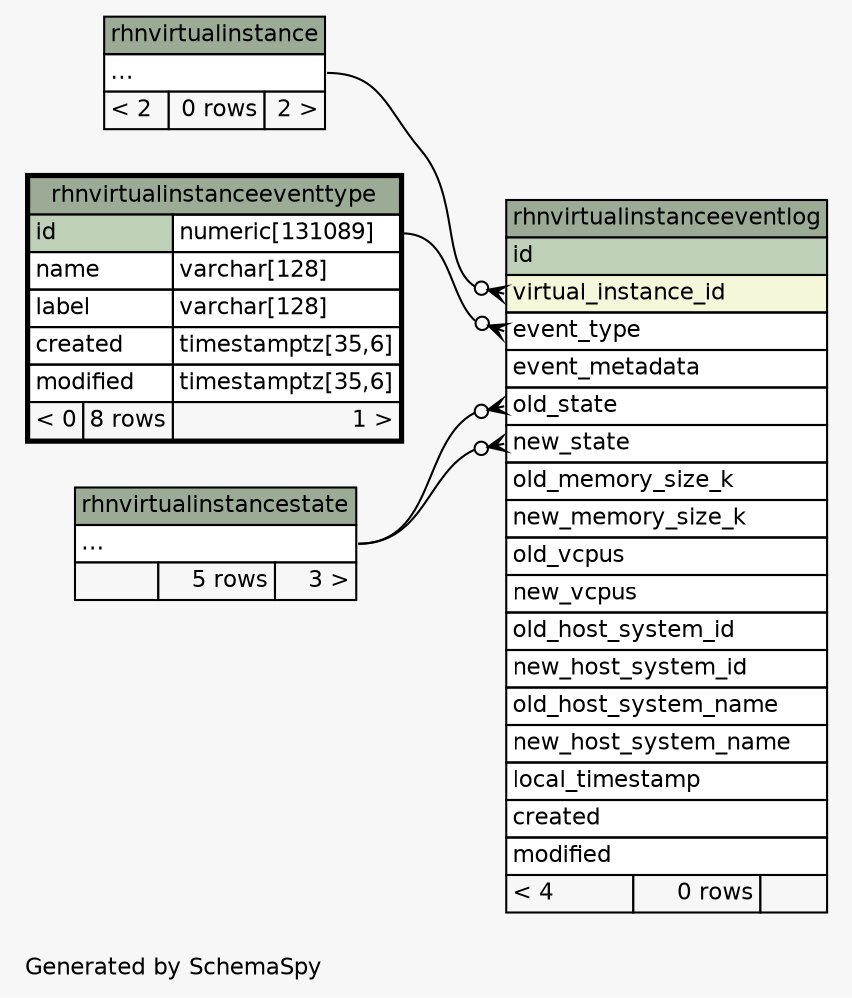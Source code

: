 // dot 2.26.0 on Linux 2.6.32-696.6.3.el6.x86_64
// SchemaSpy rev 590
digraph "twoDegreesRelationshipsDiagram" {
  graph [
    rankdir="RL"
    bgcolor="#f7f7f7"
    label="\nGenerated by SchemaSpy"
    labeljust="l"
    nodesep="0.18"
    ranksep="0.46"
    fontname="Helvetica"
    fontsize="11"
  ];
  node [
    fontname="Helvetica"
    fontsize="11"
    shape="plaintext"
  ];
  edge [
    arrowsize="0.8"
  ];
  "rhnvirtualinstanceeventlog":"event_type":w -> "rhnvirtualinstanceeventtype":"id.type":e [arrowhead=none dir=back arrowtail=crowodot];
  "rhnvirtualinstanceeventlog":"new_state":w -> "rhnvirtualinstancestate":"elipses":e [arrowhead=none dir=back arrowtail=crowodot];
  "rhnvirtualinstanceeventlog":"old_state":w -> "rhnvirtualinstancestate":"elipses":e [arrowhead=none dir=back arrowtail=crowodot];
  "rhnvirtualinstanceeventlog":"virtual_instance_id":w -> "rhnvirtualinstance":"elipses":e [arrowhead=none dir=back arrowtail=crowodot];
  "rhnvirtualinstance" [
    label=<
    <TABLE BORDER="0" CELLBORDER="1" CELLSPACING="0" BGCOLOR="#ffffff">
      <TR><TD COLSPAN="3" BGCOLOR="#9bab96" ALIGN="CENTER">rhnvirtualinstance</TD></TR>
      <TR><TD PORT="elipses" COLSPAN="3" ALIGN="LEFT">...</TD></TR>
      <TR><TD ALIGN="LEFT" BGCOLOR="#f7f7f7">&lt; 2</TD><TD ALIGN="RIGHT" BGCOLOR="#f7f7f7">0 rows</TD><TD ALIGN="RIGHT" BGCOLOR="#f7f7f7">2 &gt;</TD></TR>
    </TABLE>>
    URL="rhnvirtualinstance.html"
    tooltip="rhnvirtualinstance"
  ];
  "rhnvirtualinstanceeventlog" [
    label=<
    <TABLE BORDER="0" CELLBORDER="1" CELLSPACING="0" BGCOLOR="#ffffff">
      <TR><TD COLSPAN="3" BGCOLOR="#9bab96" ALIGN="CENTER">rhnvirtualinstanceeventlog</TD></TR>
      <TR><TD PORT="id" COLSPAN="3" BGCOLOR="#bed1b8" ALIGN="LEFT">id</TD></TR>
      <TR><TD PORT="virtual_instance_id" COLSPAN="3" BGCOLOR="#f4f7da" ALIGN="LEFT">virtual_instance_id</TD></TR>
      <TR><TD PORT="event_type" COLSPAN="3" ALIGN="LEFT">event_type</TD></TR>
      <TR><TD PORT="event_metadata" COLSPAN="3" ALIGN="LEFT">event_metadata</TD></TR>
      <TR><TD PORT="old_state" COLSPAN="3" ALIGN="LEFT">old_state</TD></TR>
      <TR><TD PORT="new_state" COLSPAN="3" ALIGN="LEFT">new_state</TD></TR>
      <TR><TD PORT="old_memory_size_k" COLSPAN="3" ALIGN="LEFT">old_memory_size_k</TD></TR>
      <TR><TD PORT="new_memory_size_k" COLSPAN="3" ALIGN="LEFT">new_memory_size_k</TD></TR>
      <TR><TD PORT="old_vcpus" COLSPAN="3" ALIGN="LEFT">old_vcpus</TD></TR>
      <TR><TD PORT="new_vcpus" COLSPAN="3" ALIGN="LEFT">new_vcpus</TD></TR>
      <TR><TD PORT="old_host_system_id" COLSPAN="3" ALIGN="LEFT">old_host_system_id</TD></TR>
      <TR><TD PORT="new_host_system_id" COLSPAN="3" ALIGN="LEFT">new_host_system_id</TD></TR>
      <TR><TD PORT="old_host_system_name" COLSPAN="3" ALIGN="LEFT">old_host_system_name</TD></TR>
      <TR><TD PORT="new_host_system_name" COLSPAN="3" ALIGN="LEFT">new_host_system_name</TD></TR>
      <TR><TD PORT="local_timestamp" COLSPAN="3" ALIGN="LEFT">local_timestamp</TD></TR>
      <TR><TD PORT="created" COLSPAN="3" ALIGN="LEFT">created</TD></TR>
      <TR><TD PORT="modified" COLSPAN="3" ALIGN="LEFT">modified</TD></TR>
      <TR><TD ALIGN="LEFT" BGCOLOR="#f7f7f7">&lt; 4</TD><TD ALIGN="RIGHT" BGCOLOR="#f7f7f7">0 rows</TD><TD ALIGN="RIGHT" BGCOLOR="#f7f7f7">  </TD></TR>
    </TABLE>>
    URL="rhnvirtualinstanceeventlog.html"
    tooltip="rhnvirtualinstanceeventlog"
  ];
  "rhnvirtualinstanceeventtype" [
    label=<
    <TABLE BORDER="2" CELLBORDER="1" CELLSPACING="0" BGCOLOR="#ffffff">
      <TR><TD COLSPAN="3" BGCOLOR="#9bab96" ALIGN="CENTER">rhnvirtualinstanceeventtype</TD></TR>
      <TR><TD PORT="id" COLSPAN="2" BGCOLOR="#bed1b8" ALIGN="LEFT">id</TD><TD PORT="id.type" ALIGN="LEFT">numeric[131089]</TD></TR>
      <TR><TD PORT="name" COLSPAN="2" ALIGN="LEFT">name</TD><TD PORT="name.type" ALIGN="LEFT">varchar[128]</TD></TR>
      <TR><TD PORT="label" COLSPAN="2" ALIGN="LEFT">label</TD><TD PORT="label.type" ALIGN="LEFT">varchar[128]</TD></TR>
      <TR><TD PORT="created" COLSPAN="2" ALIGN="LEFT">created</TD><TD PORT="created.type" ALIGN="LEFT">timestamptz[35,6]</TD></TR>
      <TR><TD PORT="modified" COLSPAN="2" ALIGN="LEFT">modified</TD><TD PORT="modified.type" ALIGN="LEFT">timestamptz[35,6]</TD></TR>
      <TR><TD ALIGN="LEFT" BGCOLOR="#f7f7f7">&lt; 0</TD><TD ALIGN="RIGHT" BGCOLOR="#f7f7f7">8 rows</TD><TD ALIGN="RIGHT" BGCOLOR="#f7f7f7">1 &gt;</TD></TR>
    </TABLE>>
    URL="rhnvirtualinstanceeventtype.html"
    tooltip="rhnvirtualinstanceeventtype"
  ];
  "rhnvirtualinstancestate" [
    label=<
    <TABLE BORDER="0" CELLBORDER="1" CELLSPACING="0" BGCOLOR="#ffffff">
      <TR><TD COLSPAN="3" BGCOLOR="#9bab96" ALIGN="CENTER">rhnvirtualinstancestate</TD></TR>
      <TR><TD PORT="elipses" COLSPAN="3" ALIGN="LEFT">...</TD></TR>
      <TR><TD ALIGN="LEFT" BGCOLOR="#f7f7f7">  </TD><TD ALIGN="RIGHT" BGCOLOR="#f7f7f7">5 rows</TD><TD ALIGN="RIGHT" BGCOLOR="#f7f7f7">3 &gt;</TD></TR>
    </TABLE>>
    URL="rhnvirtualinstancestate.html"
    tooltip="rhnvirtualinstancestate"
  ];
}
